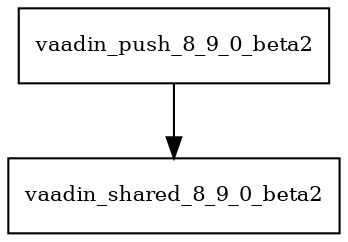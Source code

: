 digraph vaadin_push_8_9_0_beta2_dependencies {
  node [shape = box, fontsize=10.0];
  vaadin_push_8_9_0_beta2 -> vaadin_shared_8_9_0_beta2;
}
